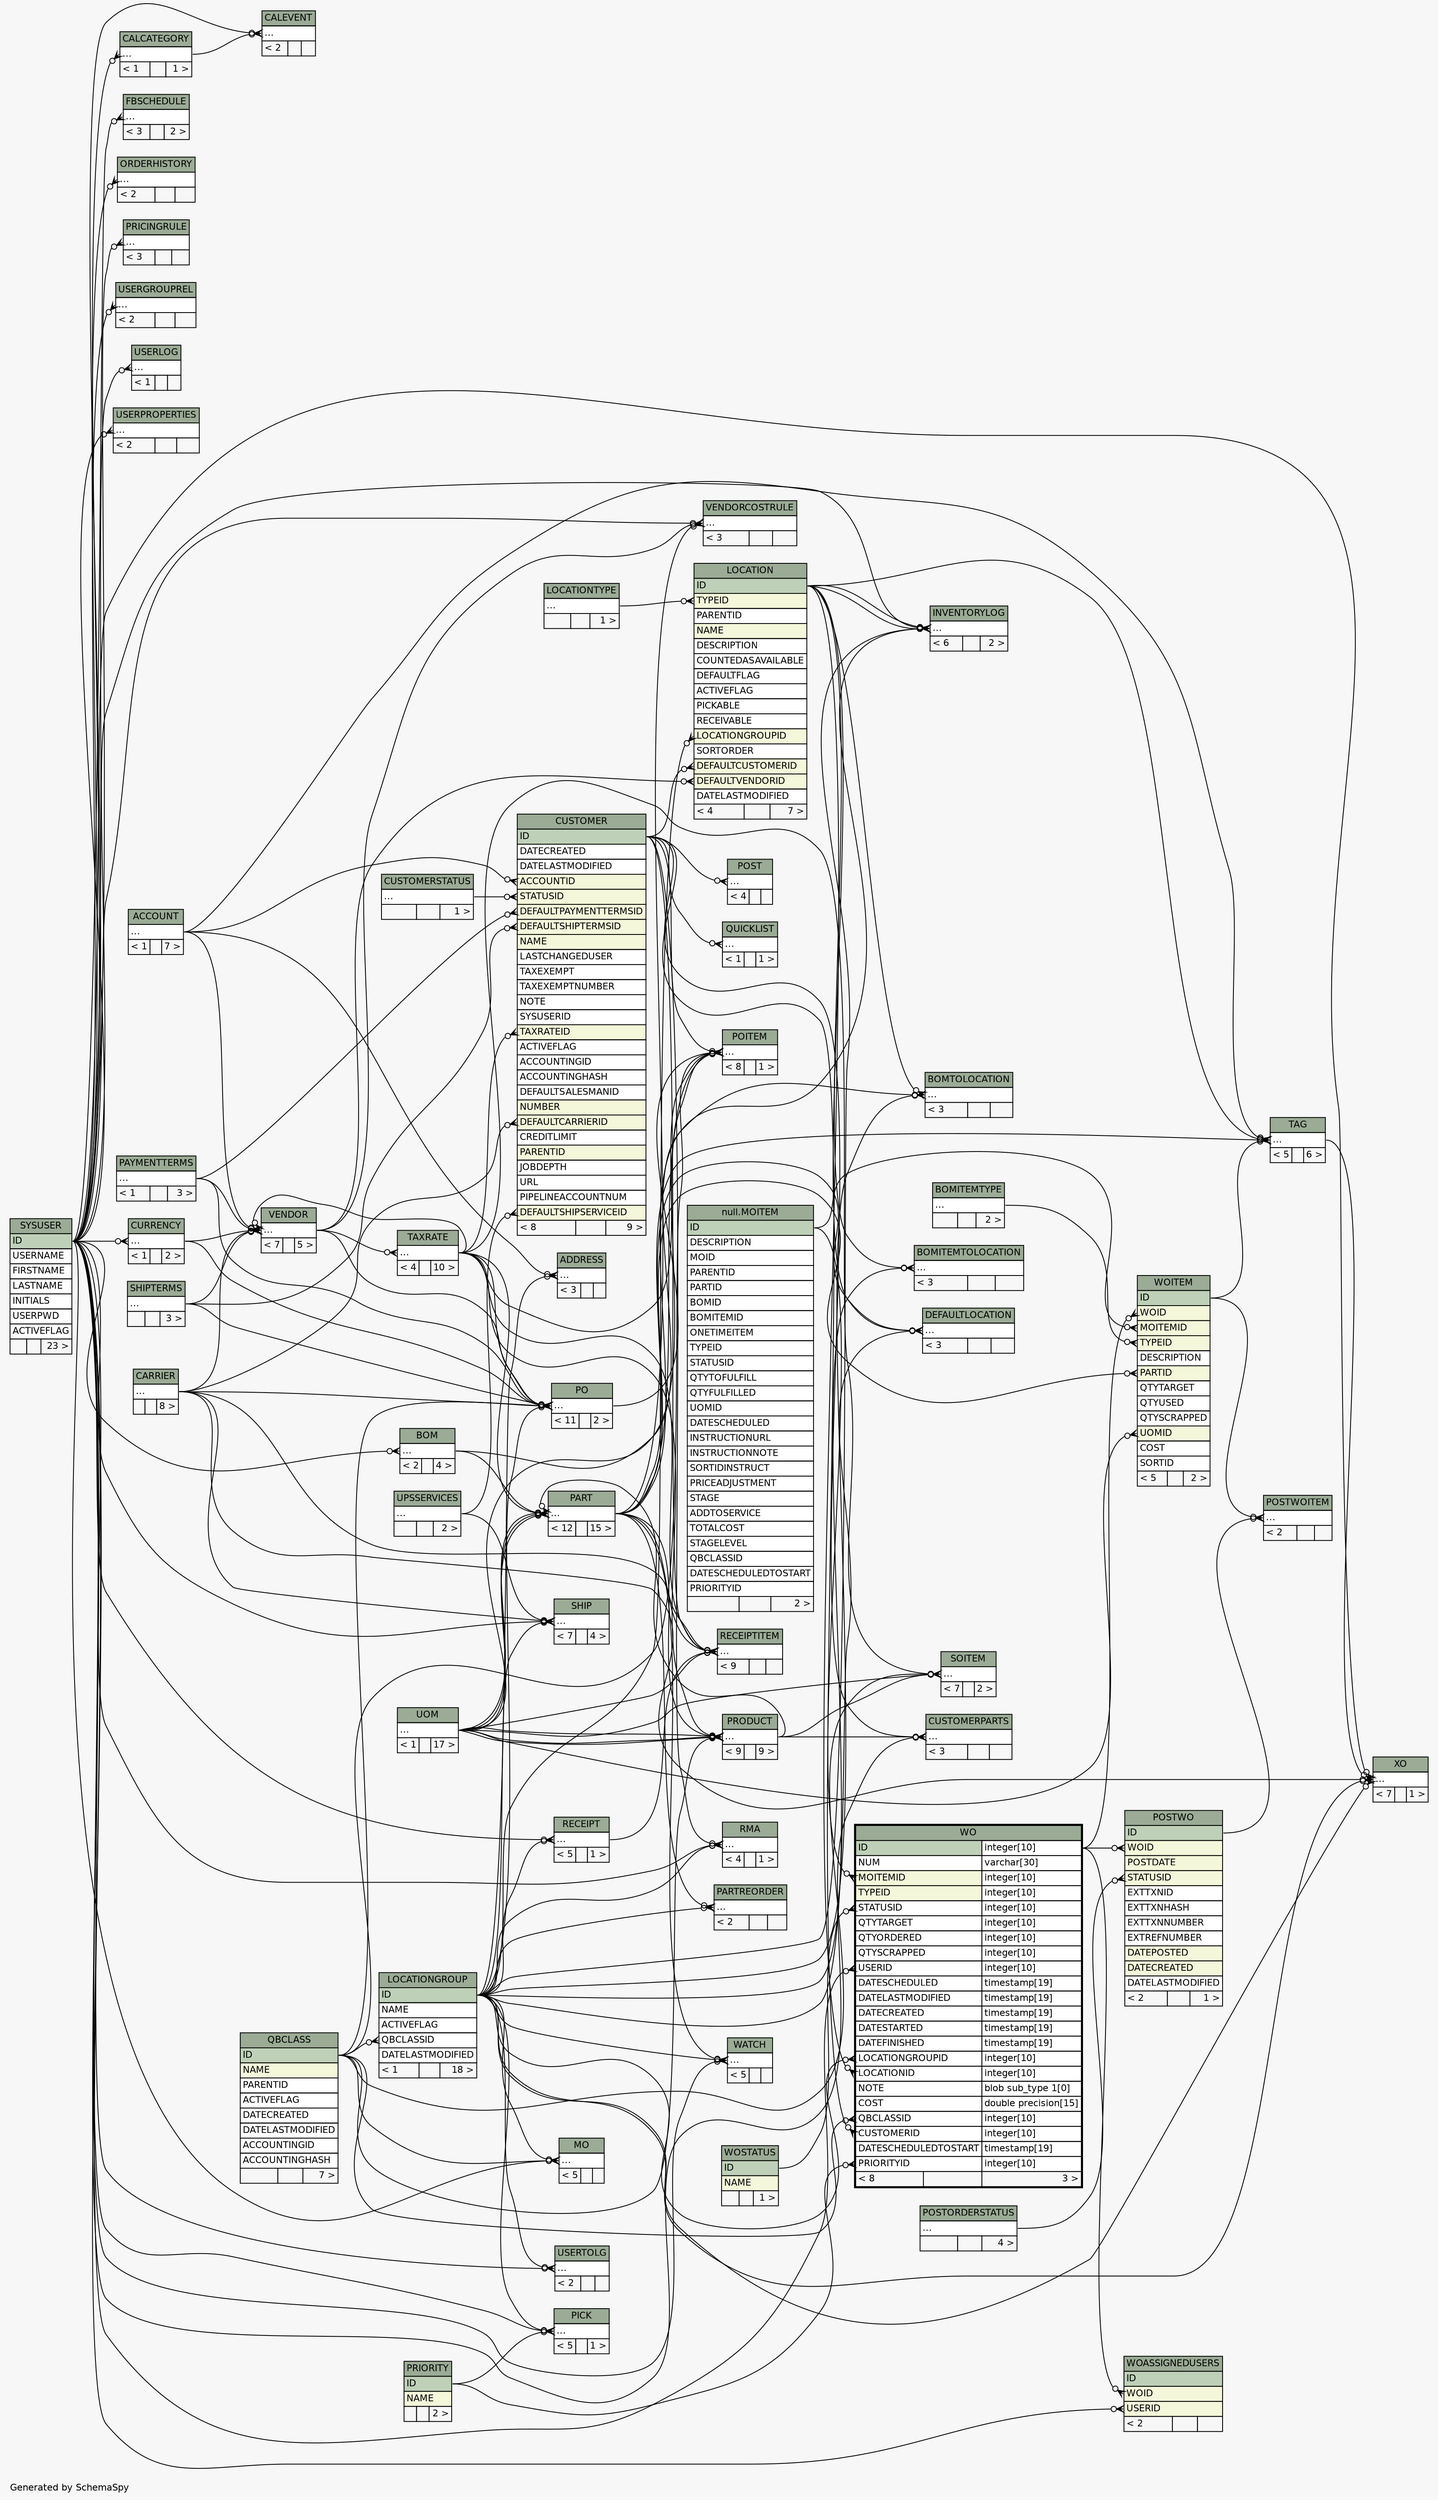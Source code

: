 // dot 2.26.3 on Linux 3.5.0-34-generic
// SchemaSpy rev 590
digraph "twoDegreesRelationshipsDiagram" {
  graph [
    rankdir="RL"
    bgcolor="#f7f7f7"
    label="\nGenerated by SchemaSpy"
    labeljust="l"
    nodesep="0.18"
    ranksep="0.46"
    fontname="Helvetica"
    fontsize="11"
  ];
  node [
    fontname="Helvetica"
    fontsize="11"
    shape="plaintext"
  ];
  edge [
    arrowsize="0.8"
  ];
  "ADDRESS":"elipses":w -> "ACCOUNT":"elipses":e [arrowhead=none dir=back arrowtail=crowodot];
  "ADDRESS":"elipses":w -> "LOCATIONGROUP":"ID":e [arrowhead=none dir=back arrowtail=crowodot];
  "BOM":"elipses":w -> "SYSUSER":"ID":e [arrowhead=none dir=back arrowtail=crowodot];
  "BOMITEMTOLOCATION":"elipses":w -> "LOCATIONGROUP":"ID":e [arrowhead=none dir=back arrowtail=crowodot];
  "BOMITEMTOLOCATION":"elipses":w -> "LOCATION":"ID":e [arrowhead=none dir=back arrowtail=crowodot];
  "BOMTOLOCATION":"elipses":w -> "BOM":"elipses":e [arrowhead=none dir=back arrowtail=crowodot];
  "BOMTOLOCATION":"elipses":w -> "LOCATIONGROUP":"ID":e [arrowhead=none dir=back arrowtail=crowodot];
  "BOMTOLOCATION":"elipses":w -> "LOCATION":"ID":e [arrowhead=none dir=back arrowtail=crowodot];
  "CALCATEGORY":"elipses":w -> "SYSUSER":"ID":e [arrowhead=none dir=back arrowtail=crowodot];
  "CALEVENT":"elipses":w -> "CALCATEGORY":"elipses":e [arrowhead=none dir=back arrowtail=crowodot];
  "CALEVENT":"elipses":w -> "SYSUSER":"ID":e [arrowhead=none dir=back arrowtail=crowodot];
  "CURRENCY":"elipses":w -> "SYSUSER":"ID":e [arrowhead=none dir=back arrowtail=crowodot];
  "CUSTOMER":"ACCOUNTID":w -> "ACCOUNT":"elipses":e [arrowhead=none dir=back arrowtail=crowodot];
  "CUSTOMER":"DEFAULTCARRIERID":w -> "CARRIER":"elipses":e [arrowhead=none dir=back arrowtail=crowodot];
  "CUSTOMER":"DEFAULTPAYMENTTERMSID":w -> "PAYMENTTERMS":"elipses":e [arrowhead=none dir=back arrowtail=crowodot];
  "CUSTOMER":"DEFAULTSHIPSERVICEID":w -> "UPSSERVICES":"elipses":e [arrowhead=none dir=back arrowtail=crowodot];
  "CUSTOMER":"DEFAULTSHIPTERMSID":w -> "SHIPTERMS":"elipses":e [arrowhead=none dir=back arrowtail=crowodot];
  "CUSTOMER":"STATUSID":w -> "CUSTOMERSTATUS":"elipses":e [arrowhead=none dir=back arrowtail=crowodot];
  "CUSTOMER":"TAXRATEID":w -> "TAXRATE":"elipses":e [arrowhead=none dir=back arrowtail=crowodot];
  "CUSTOMERPARTS":"elipses":w -> "CUSTOMER":"ID":e [arrowhead=none dir=back arrowtail=crowodot];
  "CUSTOMERPARTS":"elipses":w -> "SYSUSER":"ID":e [arrowhead=none dir=back arrowtail=crowodot];
  "CUSTOMERPARTS":"elipses":w -> "PRODUCT":"elipses":e [arrowhead=none dir=back arrowtail=crowodot];
  "DEFAULTLOCATION":"elipses":w -> "LOCATIONGROUP":"ID":e [arrowhead=none dir=back arrowtail=crowodot];
  "DEFAULTLOCATION":"elipses":w -> "LOCATION":"ID":e [arrowhead=none dir=back arrowtail=crowodot];
  "DEFAULTLOCATION":"elipses":w -> "PART":"elipses":e [arrowhead=none dir=back arrowtail=crowodot];
  "FBSCHEDULE":"elipses":w -> "SYSUSER":"ID":e [arrowhead=none dir=back arrowtail=crowodot];
  "INVENTORYLOG":"elipses":w -> "LOCATION":"ID":e [arrowhead=none dir=back arrowtail=crowodot];
  "INVENTORYLOG":"elipses":w -> "LOCATION":"ID":e [arrowhead=none dir=back arrowtail=crowodot];
  "INVENTORYLOG":"elipses":w -> "LOCATIONGROUP":"ID":e [arrowhead=none dir=back arrowtail=crowodot];
  "INVENTORYLOG":"elipses":w -> "PART":"elipses":e [arrowhead=none dir=back arrowtail=crowodot];
  "INVENTORYLOG":"elipses":w -> "SYSUSER":"ID":e [arrowhead=none dir=back arrowtail=crowodot];
  "LOCATION":"DEFAULTCUSTOMERID":w -> "CUSTOMER":"ID":e [arrowhead=none dir=back arrowtail=crowodot];
  "LOCATION":"DEFAULTVENDORID":w -> "VENDOR":"elipses":e [arrowhead=none dir=back arrowtail=crowodot];
  "LOCATION":"LOCATIONGROUPID":w -> "LOCATIONGROUP":"ID":e [arrowhead=none dir=back arrowtail=crowodot];
  "LOCATION":"TYPEID":w -> "LOCATIONTYPE":"elipses":e [arrowhead=none dir=back arrowtail=crowodot];
  "LOCATIONGROUP":"QBCLASSID":w -> "QBCLASS":"ID":e [arrowhead=none dir=back arrowtail=crowodot];
  "MO":"elipses":w -> "LOCATIONGROUP":"ID":e [arrowhead=none dir=back arrowtail=crowodot];
  "MO":"elipses":w -> "QBCLASS":"ID":e [arrowhead=none dir=back arrowtail=crowodot];
  "MO":"elipses":w -> "SYSUSER":"ID":e [arrowhead=none dir=back arrowtail=crowodot];
  "ORDERHISTORY":"elipses":w -> "SYSUSER":"ID":e [arrowhead=none dir=back arrowtail=crowodot];
  "PART":"elipses":w -> "BOM":"elipses":e [arrowhead=none dir=back arrowtail=crowodot];
  "PART":"elipses":w -> "PRODUCT":"elipses":e [arrowhead=none dir=back arrowtail=crowodot];
  "PART":"elipses":w -> "UOM":"elipses":e [arrowhead=none dir=back arrowtail=crowodot];
  "PART":"elipses":w -> "TAXRATE":"elipses":e [arrowhead=none dir=back arrowtail=crowodot];
  "PART":"elipses":w -> "UOM":"elipses":e [arrowhead=none dir=back arrowtail=crowodot];
  "PART":"elipses":w -> "UOM":"elipses":e [arrowhead=none dir=back arrowtail=crowodot];
  "PARTREORDER":"elipses":w -> "LOCATIONGROUP":"ID":e [arrowhead=none dir=back arrowtail=crowodot];
  "PARTREORDER":"elipses":w -> "PART":"elipses":e [arrowhead=none dir=back arrowtail=crowodot];
  "PICK":"elipses":w -> "LOCATIONGROUP":"ID":e [arrowhead=none dir=back arrowtail=crowodot];
  "PICK":"elipses":w -> "PRIORITY":"ID":e [arrowhead=none dir=back arrowtail=crowodot];
  "PICK":"elipses":w -> "SYSUSER":"ID":e [arrowhead=none dir=back arrowtail=crowodot];
  "PO":"elipses":w -> "CARRIER":"elipses":e [arrowhead=none dir=back arrowtail=crowodot];
  "PO":"elipses":w -> "CURRENCY":"elipses":e [arrowhead=none dir=back arrowtail=crowodot];
  "PO":"elipses":w -> "LOCATIONGROUP":"ID":e [arrowhead=none dir=back arrowtail=crowodot];
  "PO":"elipses":w -> "PAYMENTTERMS":"elipses":e [arrowhead=none dir=back arrowtail=crowodot];
  "PO":"elipses":w -> "QBCLASS":"ID":e [arrowhead=none dir=back arrowtail=crowodot];
  "PO":"elipses":w -> "SHIPTERMS":"elipses":e [arrowhead=none dir=back arrowtail=crowodot];
  "PO":"elipses":w -> "TAXRATE":"elipses":e [arrowhead=none dir=back arrowtail=crowodot];
  "PO":"elipses":w -> "VENDOR":"elipses":e [arrowhead=none dir=back arrowtail=crowodot];
  "POITEM":"elipses":w -> "CUSTOMER":"ID":e [arrowhead=none dir=back arrowtail=crowodot];
  "POITEM":"elipses":w -> "PART":"elipses":e [arrowhead=none dir=back arrowtail=crowodot];
  "POITEM":"elipses":w -> "PO":"elipses":e [arrowhead=none dir=back arrowtail=crowodot];
  "POITEM":"elipses":w -> "QBCLASS":"ID":e [arrowhead=none dir=back arrowtail=crowodot];
  "POITEM":"elipses":w -> "TAXRATE":"elipses":e [arrowhead=none dir=back arrowtail=crowodot];
  "POITEM":"elipses":w -> "UOM":"elipses":e [arrowhead=none dir=back arrowtail=crowodot];
  "POST":"elipses":w -> "CUSTOMER":"ID":e [arrowhead=none dir=back arrowtail=crowodot];
  "POSTWO":"STATUSID":w -> "POSTORDERSTATUS":"elipses":e [arrowhead=none dir=back arrowtail=crowodot];
  "POSTWO":"WOID":w -> "WO":"ID.type":e [arrowhead=none dir=back arrowtail=crowodot];
  "POSTWOITEM":"elipses":w -> "POSTWO":"ID":e [arrowhead=none dir=back arrowtail=crowodot];
  "POSTWOITEM":"elipses":w -> "WOITEM":"ID":e [arrowhead=none dir=back arrowtail=crowodot];
  "PRICINGRULE":"elipses":w -> "SYSUSER":"ID":e [arrowhead=none dir=back arrowtail=crowodot];
  "PRODUCT":"elipses":w -> "PART":"elipses":e [arrowhead=none dir=back arrowtail=crowodot];
  "PRODUCT":"elipses":w -> "QBCLASS":"ID":e [arrowhead=none dir=back arrowtail=crowodot];
  "PRODUCT":"elipses":w -> "UOM":"elipses":e [arrowhead=none dir=back arrowtail=crowodot];
  "PRODUCT":"elipses":w -> "TAXRATE":"elipses":e [arrowhead=none dir=back arrowtail=crowodot];
  "PRODUCT":"elipses":w -> "UOM":"elipses":e [arrowhead=none dir=back arrowtail=crowodot];
  "PRODUCT":"elipses":w -> "UOM":"elipses":e [arrowhead=none dir=back arrowtail=crowodot];
  "QUICKLIST":"elipses":w -> "CUSTOMER":"ID":e [arrowhead=none dir=back arrowtail=crowodot];
  "RECEIPT":"elipses":w -> "LOCATIONGROUP":"ID":e [arrowhead=none dir=back arrowtail=crowodot];
  "RECEIPT":"elipses":w -> "SYSUSER":"ID":e [arrowhead=none dir=back arrowtail=crowodot];
  "RECEIPTITEM":"elipses":w -> "CARRIER":"elipses":e [arrowhead=none dir=back arrowtail=crowodot];
  "RECEIPTITEM":"elipses":w -> "CUSTOMER":"ID":e [arrowhead=none dir=back arrowtail=crowodot];
  "RECEIPTITEM":"elipses":w -> "PART":"elipses":e [arrowhead=none dir=back arrowtail=crowodot];
  "RECEIPTITEM":"elipses":w -> "RECEIPT":"elipses":e [arrowhead=none dir=back arrowtail=crowodot];
  "RECEIPTITEM":"elipses":w -> "TAXRATE":"elipses":e [arrowhead=none dir=back arrowtail=crowodot];
  "RECEIPTITEM":"elipses":w -> "UOM":"elipses":e [arrowhead=none dir=back arrowtail=crowodot];
  "RMA":"elipses":w -> "CUSTOMER":"ID":e [arrowhead=none dir=back arrowtail=crowodot];
  "RMA":"elipses":w -> "LOCATIONGROUP":"ID":e [arrowhead=none dir=back arrowtail=crowodot];
  "RMA":"elipses":w -> "SYSUSER":"ID":e [arrowhead=none dir=back arrowtail=crowodot];
  "SHIP":"elipses":w -> "CARRIER":"elipses":e [arrowhead=none dir=back arrowtail=crowodot];
  "SHIP":"elipses":w -> "LOCATIONGROUP":"ID":e [arrowhead=none dir=back arrowtail=crowodot];
  "SHIP":"elipses":w -> "SYSUSER":"ID":e [arrowhead=none dir=back arrowtail=crowodot];
  "SHIP":"elipses":w -> "UPSSERVICES":"elipses":e [arrowhead=none dir=back arrowtail=crowodot];
  "SOITEM":"elipses":w -> "PRODUCT":"elipses":e [arrowhead=none dir=back arrowtail=crowodot];
  "SOITEM":"elipses":w -> "QBCLASS":"ID":e [arrowhead=none dir=back arrowtail=crowodot];
  "SOITEM":"elipses":w -> "TAXRATE":"elipses":e [arrowhead=none dir=back arrowtail=crowodot];
  "SOITEM":"elipses":w -> "UOM":"elipses":e [arrowhead=none dir=back arrowtail=crowodot];
  "TAG":"elipses":w -> "ACCOUNT":"elipses":e [arrowhead=none dir=back arrowtail=crowodot];
  "TAG":"elipses":w -> "LOCATION":"ID":e [arrowhead=none dir=back arrowtail=crowodot];
  "TAG":"elipses":w -> "PART":"elipses":e [arrowhead=none dir=back arrowtail=crowodot];
  "TAG":"elipses":w -> "WOITEM":"ID":e [arrowhead=none dir=back arrowtail=crowodot];
  "TAXRATE":"elipses":w -> "VENDOR":"elipses":e [arrowhead=none dir=back arrowtail=crowodot];
  "USERGROUPREL":"elipses":w -> "SYSUSER":"ID":e [arrowhead=none dir=back arrowtail=crowodot];
  "USERLOG":"elipses":w -> "SYSUSER":"ID":e [arrowhead=none dir=back arrowtail=crowodot];
  "USERPROPERTIES":"elipses":w -> "SYSUSER":"ID":e [arrowhead=none dir=back arrowtail=crowodot];
  "USERTOLG":"elipses":w -> "LOCATIONGROUP":"ID":e [arrowhead=none dir=back arrowtail=crowodot];
  "USERTOLG":"elipses":w -> "SYSUSER":"ID":e [arrowhead=none dir=back arrowtail=crowodot];
  "VENDOR":"elipses":w -> "ACCOUNT":"elipses":e [arrowhead=none dir=back arrowtail=crowodot];
  "VENDOR":"elipses":w -> "CURRENCY":"elipses":e [arrowhead=none dir=back arrowtail=crowodot];
  "VENDOR":"elipses":w -> "CARRIER":"elipses":e [arrowhead=none dir=back arrowtail=crowodot];
  "VENDOR":"elipses":w -> "PAYMENTTERMS":"elipses":e [arrowhead=none dir=back arrowtail=crowodot];
  "VENDOR":"elipses":w -> "SHIPTERMS":"elipses":e [arrowhead=none dir=back arrowtail=crowodot];
  "VENDOR":"elipses":w -> "TAXRATE":"elipses":e [arrowhead=none dir=back arrowtail=crowodot];
  "VENDORCOSTRULE":"elipses":w -> "PART":"elipses":e [arrowhead=none dir=back arrowtail=crowodot];
  "VENDORCOSTRULE":"elipses":w -> "SYSUSER":"ID":e [arrowhead=none dir=back arrowtail=crowodot];
  "VENDORCOSTRULE":"elipses":w -> "VENDOR":"elipses":e [arrowhead=none dir=back arrowtail=crowodot];
  "WATCH":"elipses":w -> "PART":"elipses":e [arrowhead=none dir=back arrowtail=crowodot];
  "WATCH":"elipses":w -> "LOCATIONGROUP":"ID":e [arrowhead=none dir=back arrowtail=crowodot];
  "WATCH":"elipses":w -> "SYSUSER":"ID":e [arrowhead=none dir=back arrowtail=crowodot];
  "WO":"CUSTOMERID":w -> "CUSTOMER":"ID":e [arrowhead=none dir=back arrowtail=crowodot];
  "WO":"LOCATIONGROUPID":w -> "LOCATIONGROUP":"ID":e [arrowhead=none dir=back arrowtail=crowodot];
  "WO":"LOCATIONID":w -> "LOCATION":"ID":e [arrowhead=none dir=back arrowtail=crowodot];
  "WO":"MOITEMID":w -> "null.MOITEM":"ID":e [arrowhead=none dir=back arrowtail=crowodot];
  "WO":"PRIORITYID":w -> "PRIORITY":"ID":e [arrowhead=none dir=back arrowtail=crowodot];
  "WO":"QBCLASSID":w -> "QBCLASS":"ID":e [arrowhead=none dir=back arrowtail=crowodot];
  "WO":"STATUSID":w -> "WOSTATUS":"ID":e [arrowhead=none dir=back arrowtail=crowodot];
  "WO":"USERID":w -> "SYSUSER":"ID":e [arrowhead=none dir=back arrowtail=crowodot];
  "WOASSIGNEDUSERS":"USERID":w -> "SYSUSER":"ID":e [arrowhead=none dir=back arrowtail=crowodot];
  "WOASSIGNEDUSERS":"WOID":w -> "WO":"ID.type":e [arrowhead=none dir=back arrowtail=crowodot];
  "WOITEM":"MOITEMID":w -> "null.MOITEM":"ID":e [arrowhead=none dir=back arrowtail=crowodot];
  "WOITEM":"PARTID":w -> "PART":"elipses":e [arrowhead=none dir=back arrowtail=crowodot];
  "WOITEM":"TYPEID":w -> "BOMITEMTYPE":"elipses":e [arrowhead=none dir=back arrowtail=crowodot];
  "WOITEM":"UOMID":w -> "UOM":"elipses":e [arrowhead=none dir=back arrowtail=crowodot];
  "WOITEM":"WOID":w -> "WO":"ID.type":e [arrowhead=none dir=back arrowtail=crowodot];
  "XO":"elipses":w -> "CARRIER":"elipses":e [arrowhead=none dir=back arrowtail=crowodot];
  "XO":"elipses":w -> "LOCATIONGROUP":"ID":e [arrowhead=none dir=back arrowtail=crowodot];
  "XO":"elipses":w -> "TAG":"elipses":e [arrowhead=none dir=back arrowtail=crowodot];
  "XO":"elipses":w -> "LOCATIONGROUP":"ID":e [arrowhead=none dir=back arrowtail=crowodot];
  "XO":"elipses":w -> "SYSUSER":"ID":e [arrowhead=none dir=back arrowtail=crowodot];
  "ACCOUNT" [
    label=<
    <TABLE BORDER="0" CELLBORDER="1" CELLSPACING="0" BGCOLOR="#ffffff">
      <TR><TD COLSPAN="3" BGCOLOR="#9bab96" ALIGN="CENTER">ACCOUNT</TD></TR>
      <TR><TD PORT="elipses" COLSPAN="3" ALIGN="LEFT">...</TD></TR>
      <TR><TD ALIGN="LEFT" BGCOLOR="#f7f7f7">&lt; 1</TD><TD ALIGN="RIGHT" BGCOLOR="#f7f7f7">  </TD><TD ALIGN="RIGHT" BGCOLOR="#f7f7f7">7 &gt;</TD></TR>
    </TABLE>>
    URL="ACCOUNT.html"
    tooltip="ACCOUNT"
  ];
  "ADDRESS" [
    label=<
    <TABLE BORDER="0" CELLBORDER="1" CELLSPACING="0" BGCOLOR="#ffffff">
      <TR><TD COLSPAN="3" BGCOLOR="#9bab96" ALIGN="CENTER">ADDRESS</TD></TR>
      <TR><TD PORT="elipses" COLSPAN="3" ALIGN="LEFT">...</TD></TR>
      <TR><TD ALIGN="LEFT" BGCOLOR="#f7f7f7">&lt; 3</TD><TD ALIGN="RIGHT" BGCOLOR="#f7f7f7">  </TD><TD ALIGN="RIGHT" BGCOLOR="#f7f7f7">  </TD></TR>
    </TABLE>>
    URL="ADDRESS.html"
    tooltip="ADDRESS"
  ];
  "BOM" [
    label=<
    <TABLE BORDER="0" CELLBORDER="1" CELLSPACING="0" BGCOLOR="#ffffff">
      <TR><TD COLSPAN="3" BGCOLOR="#9bab96" ALIGN="CENTER">BOM</TD></TR>
      <TR><TD PORT="elipses" COLSPAN="3" ALIGN="LEFT">...</TD></TR>
      <TR><TD ALIGN="LEFT" BGCOLOR="#f7f7f7">&lt; 2</TD><TD ALIGN="RIGHT" BGCOLOR="#f7f7f7">  </TD><TD ALIGN="RIGHT" BGCOLOR="#f7f7f7">4 &gt;</TD></TR>
    </TABLE>>
    URL="BOM.html"
    tooltip="BOM"
  ];
  "BOMITEMTOLOCATION" [
    label=<
    <TABLE BORDER="0" CELLBORDER="1" CELLSPACING="0" BGCOLOR="#ffffff">
      <TR><TD COLSPAN="3" BGCOLOR="#9bab96" ALIGN="CENTER">BOMITEMTOLOCATION</TD></TR>
      <TR><TD PORT="elipses" COLSPAN="3" ALIGN="LEFT">...</TD></TR>
      <TR><TD ALIGN="LEFT" BGCOLOR="#f7f7f7">&lt; 3</TD><TD ALIGN="RIGHT" BGCOLOR="#f7f7f7">  </TD><TD ALIGN="RIGHT" BGCOLOR="#f7f7f7">  </TD></TR>
    </TABLE>>
    URL="BOMITEMTOLOCATION.html"
    tooltip="BOMITEMTOLOCATION"
  ];
  "BOMITEMTYPE" [
    label=<
    <TABLE BORDER="0" CELLBORDER="1" CELLSPACING="0" BGCOLOR="#ffffff">
      <TR><TD COLSPAN="3" BGCOLOR="#9bab96" ALIGN="CENTER">BOMITEMTYPE</TD></TR>
      <TR><TD PORT="elipses" COLSPAN="3" ALIGN="LEFT">...</TD></TR>
      <TR><TD ALIGN="LEFT" BGCOLOR="#f7f7f7">  </TD><TD ALIGN="RIGHT" BGCOLOR="#f7f7f7">  </TD><TD ALIGN="RIGHT" BGCOLOR="#f7f7f7">2 &gt;</TD></TR>
    </TABLE>>
    URL="BOMITEMTYPE.html"
    tooltip="BOMITEMTYPE"
  ];
  "BOMTOLOCATION" [
    label=<
    <TABLE BORDER="0" CELLBORDER="1" CELLSPACING="0" BGCOLOR="#ffffff">
      <TR><TD COLSPAN="3" BGCOLOR="#9bab96" ALIGN="CENTER">BOMTOLOCATION</TD></TR>
      <TR><TD PORT="elipses" COLSPAN="3" ALIGN="LEFT">...</TD></TR>
      <TR><TD ALIGN="LEFT" BGCOLOR="#f7f7f7">&lt; 3</TD><TD ALIGN="RIGHT" BGCOLOR="#f7f7f7">  </TD><TD ALIGN="RIGHT" BGCOLOR="#f7f7f7">  </TD></TR>
    </TABLE>>
    URL="BOMTOLOCATION.html"
    tooltip="BOMTOLOCATION"
  ];
  "CALCATEGORY" [
    label=<
    <TABLE BORDER="0" CELLBORDER="1" CELLSPACING="0" BGCOLOR="#ffffff">
      <TR><TD COLSPAN="3" BGCOLOR="#9bab96" ALIGN="CENTER">CALCATEGORY</TD></TR>
      <TR><TD PORT="elipses" COLSPAN="3" ALIGN="LEFT">...</TD></TR>
      <TR><TD ALIGN="LEFT" BGCOLOR="#f7f7f7">&lt; 1</TD><TD ALIGN="RIGHT" BGCOLOR="#f7f7f7">  </TD><TD ALIGN="RIGHT" BGCOLOR="#f7f7f7">1 &gt;</TD></TR>
    </TABLE>>
    URL="CALCATEGORY.html"
    tooltip="CALCATEGORY"
  ];
  "CALEVENT" [
    label=<
    <TABLE BORDER="0" CELLBORDER="1" CELLSPACING="0" BGCOLOR="#ffffff">
      <TR><TD COLSPAN="3" BGCOLOR="#9bab96" ALIGN="CENTER">CALEVENT</TD></TR>
      <TR><TD PORT="elipses" COLSPAN="3" ALIGN="LEFT">...</TD></TR>
      <TR><TD ALIGN="LEFT" BGCOLOR="#f7f7f7">&lt; 2</TD><TD ALIGN="RIGHT" BGCOLOR="#f7f7f7">  </TD><TD ALIGN="RIGHT" BGCOLOR="#f7f7f7">  </TD></TR>
    </TABLE>>
    URL="CALEVENT.html"
    tooltip="CALEVENT"
  ];
  "CARRIER" [
    label=<
    <TABLE BORDER="0" CELLBORDER="1" CELLSPACING="0" BGCOLOR="#ffffff">
      <TR><TD COLSPAN="3" BGCOLOR="#9bab96" ALIGN="CENTER">CARRIER</TD></TR>
      <TR><TD PORT="elipses" COLSPAN="3" ALIGN="LEFT">...</TD></TR>
      <TR><TD ALIGN="LEFT" BGCOLOR="#f7f7f7">  </TD><TD ALIGN="RIGHT" BGCOLOR="#f7f7f7">  </TD><TD ALIGN="RIGHT" BGCOLOR="#f7f7f7">8 &gt;</TD></TR>
    </TABLE>>
    URL="CARRIER.html"
    tooltip="CARRIER"
  ];
  "CURRENCY" [
    label=<
    <TABLE BORDER="0" CELLBORDER="1" CELLSPACING="0" BGCOLOR="#ffffff">
      <TR><TD COLSPAN="3" BGCOLOR="#9bab96" ALIGN="CENTER">CURRENCY</TD></TR>
      <TR><TD PORT="elipses" COLSPAN="3" ALIGN="LEFT">...</TD></TR>
      <TR><TD ALIGN="LEFT" BGCOLOR="#f7f7f7">&lt; 1</TD><TD ALIGN="RIGHT" BGCOLOR="#f7f7f7">  </TD><TD ALIGN="RIGHT" BGCOLOR="#f7f7f7">2 &gt;</TD></TR>
    </TABLE>>
    URL="CURRENCY.html"
    tooltip="CURRENCY"
  ];
  "CUSTOMER" [
    label=<
    <TABLE BORDER="0" CELLBORDER="1" CELLSPACING="0" BGCOLOR="#ffffff">
      <TR><TD COLSPAN="3" BGCOLOR="#9bab96" ALIGN="CENTER">CUSTOMER</TD></TR>
      <TR><TD PORT="ID" COLSPAN="3" BGCOLOR="#bed1b8" ALIGN="LEFT">ID</TD></TR>
      <TR><TD PORT="DATECREATED" COLSPAN="3" ALIGN="LEFT">DATECREATED</TD></TR>
      <TR><TD PORT="DATELASTMODIFIED" COLSPAN="3" ALIGN="LEFT">DATELASTMODIFIED</TD></TR>
      <TR><TD PORT="ACCOUNTID" COLSPAN="3" BGCOLOR="#f4f7da" ALIGN="LEFT">ACCOUNTID</TD></TR>
      <TR><TD PORT="STATUSID" COLSPAN="3" BGCOLOR="#f4f7da" ALIGN="LEFT">STATUSID</TD></TR>
      <TR><TD PORT="DEFAULTPAYMENTTERMSID" COLSPAN="3" BGCOLOR="#f4f7da" ALIGN="LEFT">DEFAULTPAYMENTTERMSID</TD></TR>
      <TR><TD PORT="DEFAULTSHIPTERMSID" COLSPAN="3" BGCOLOR="#f4f7da" ALIGN="LEFT">DEFAULTSHIPTERMSID</TD></TR>
      <TR><TD PORT="NAME" COLSPAN="3" BGCOLOR="#f4f7da" ALIGN="LEFT">NAME</TD></TR>
      <TR><TD PORT="LASTCHANGEDUSER" COLSPAN="3" ALIGN="LEFT">LASTCHANGEDUSER</TD></TR>
      <TR><TD PORT="TAXEXEMPT" COLSPAN="3" ALIGN="LEFT">TAXEXEMPT</TD></TR>
      <TR><TD PORT="TAXEXEMPTNUMBER" COLSPAN="3" ALIGN="LEFT">TAXEXEMPTNUMBER</TD></TR>
      <TR><TD PORT="NOTE" COLSPAN="3" ALIGN="LEFT">NOTE</TD></TR>
      <TR><TD PORT="SYSUSERID" COLSPAN="3" ALIGN="LEFT">SYSUSERID</TD></TR>
      <TR><TD PORT="TAXRATEID" COLSPAN="3" BGCOLOR="#f4f7da" ALIGN="LEFT">TAXRATEID</TD></TR>
      <TR><TD PORT="ACTIVEFLAG" COLSPAN="3" ALIGN="LEFT">ACTIVEFLAG</TD></TR>
      <TR><TD PORT="ACCOUNTINGID" COLSPAN="3" ALIGN="LEFT">ACCOUNTINGID</TD></TR>
      <TR><TD PORT="ACCOUNTINGHASH" COLSPAN="3" ALIGN="LEFT">ACCOUNTINGHASH</TD></TR>
      <TR><TD PORT="DEFAULTSALESMANID" COLSPAN="3" ALIGN="LEFT">DEFAULTSALESMANID</TD></TR>
      <TR><TD PORT="NUMBER" COLSPAN="3" BGCOLOR="#f4f7da" ALIGN="LEFT">NUMBER</TD></TR>
      <TR><TD PORT="DEFAULTCARRIERID" COLSPAN="3" BGCOLOR="#f4f7da" ALIGN="LEFT">DEFAULTCARRIERID</TD></TR>
      <TR><TD PORT="CREDITLIMIT" COLSPAN="3" ALIGN="LEFT">CREDITLIMIT</TD></TR>
      <TR><TD PORT="PARENTID" COLSPAN="3" BGCOLOR="#f4f7da" ALIGN="LEFT">PARENTID</TD></TR>
      <TR><TD PORT="JOBDEPTH" COLSPAN="3" ALIGN="LEFT">JOBDEPTH</TD></TR>
      <TR><TD PORT="URL" COLSPAN="3" ALIGN="LEFT">URL</TD></TR>
      <TR><TD PORT="PIPELINEACCOUNTNUM" COLSPAN="3" ALIGN="LEFT">PIPELINEACCOUNTNUM</TD></TR>
      <TR><TD PORT="DEFAULTSHIPSERVICEID" COLSPAN="3" BGCOLOR="#f4f7da" ALIGN="LEFT">DEFAULTSHIPSERVICEID</TD></TR>
      <TR><TD ALIGN="LEFT" BGCOLOR="#f7f7f7">&lt; 8</TD><TD ALIGN="RIGHT" BGCOLOR="#f7f7f7">  </TD><TD ALIGN="RIGHT" BGCOLOR="#f7f7f7">9 &gt;</TD></TR>
    </TABLE>>
    URL="CUSTOMER.html"
    tooltip="CUSTOMER"
  ];
  "CUSTOMERPARTS" [
    label=<
    <TABLE BORDER="0" CELLBORDER="1" CELLSPACING="0" BGCOLOR="#ffffff">
      <TR><TD COLSPAN="3" BGCOLOR="#9bab96" ALIGN="CENTER">CUSTOMERPARTS</TD></TR>
      <TR><TD PORT="elipses" COLSPAN="3" ALIGN="LEFT">...</TD></TR>
      <TR><TD ALIGN="LEFT" BGCOLOR="#f7f7f7">&lt; 3</TD><TD ALIGN="RIGHT" BGCOLOR="#f7f7f7">  </TD><TD ALIGN="RIGHT" BGCOLOR="#f7f7f7">  </TD></TR>
    </TABLE>>
    URL="CUSTOMERPARTS.html"
    tooltip="CUSTOMERPARTS"
  ];
  "CUSTOMERSTATUS" [
    label=<
    <TABLE BORDER="0" CELLBORDER="1" CELLSPACING="0" BGCOLOR="#ffffff">
      <TR><TD COLSPAN="3" BGCOLOR="#9bab96" ALIGN="CENTER">CUSTOMERSTATUS</TD></TR>
      <TR><TD PORT="elipses" COLSPAN="3" ALIGN="LEFT">...</TD></TR>
      <TR><TD ALIGN="LEFT" BGCOLOR="#f7f7f7">  </TD><TD ALIGN="RIGHT" BGCOLOR="#f7f7f7">  </TD><TD ALIGN="RIGHT" BGCOLOR="#f7f7f7">1 &gt;</TD></TR>
    </TABLE>>
    URL="CUSTOMERSTATUS.html"
    tooltip="CUSTOMERSTATUS"
  ];
  "DEFAULTLOCATION" [
    label=<
    <TABLE BORDER="0" CELLBORDER="1" CELLSPACING="0" BGCOLOR="#ffffff">
      <TR><TD COLSPAN="3" BGCOLOR="#9bab96" ALIGN="CENTER">DEFAULTLOCATION</TD></TR>
      <TR><TD PORT="elipses" COLSPAN="3" ALIGN="LEFT">...</TD></TR>
      <TR><TD ALIGN="LEFT" BGCOLOR="#f7f7f7">&lt; 3</TD><TD ALIGN="RIGHT" BGCOLOR="#f7f7f7">  </TD><TD ALIGN="RIGHT" BGCOLOR="#f7f7f7">  </TD></TR>
    </TABLE>>
    URL="DEFAULTLOCATION.html"
    tooltip="DEFAULTLOCATION"
  ];
  "FBSCHEDULE" [
    label=<
    <TABLE BORDER="0" CELLBORDER="1" CELLSPACING="0" BGCOLOR="#ffffff">
      <TR><TD COLSPAN="3" BGCOLOR="#9bab96" ALIGN="CENTER">FBSCHEDULE</TD></TR>
      <TR><TD PORT="elipses" COLSPAN="3" ALIGN="LEFT">...</TD></TR>
      <TR><TD ALIGN="LEFT" BGCOLOR="#f7f7f7">&lt; 3</TD><TD ALIGN="RIGHT" BGCOLOR="#f7f7f7">  </TD><TD ALIGN="RIGHT" BGCOLOR="#f7f7f7">2 &gt;</TD></TR>
    </TABLE>>
    URL="FBSCHEDULE.html"
    tooltip="FBSCHEDULE"
  ];
  "INVENTORYLOG" [
    label=<
    <TABLE BORDER="0" CELLBORDER="1" CELLSPACING="0" BGCOLOR="#ffffff">
      <TR><TD COLSPAN="3" BGCOLOR="#9bab96" ALIGN="CENTER">INVENTORYLOG</TD></TR>
      <TR><TD PORT="elipses" COLSPAN="3" ALIGN="LEFT">...</TD></TR>
      <TR><TD ALIGN="LEFT" BGCOLOR="#f7f7f7">&lt; 6</TD><TD ALIGN="RIGHT" BGCOLOR="#f7f7f7">  </TD><TD ALIGN="RIGHT" BGCOLOR="#f7f7f7">2 &gt;</TD></TR>
    </TABLE>>
    URL="INVENTORYLOG.html"
    tooltip="INVENTORYLOG"
  ];
  "LOCATION" [
    label=<
    <TABLE BORDER="0" CELLBORDER="1" CELLSPACING="0" BGCOLOR="#ffffff">
      <TR><TD COLSPAN="3" BGCOLOR="#9bab96" ALIGN="CENTER">LOCATION</TD></TR>
      <TR><TD PORT="ID" COLSPAN="3" BGCOLOR="#bed1b8" ALIGN="LEFT">ID</TD></TR>
      <TR><TD PORT="TYPEID" COLSPAN="3" BGCOLOR="#f4f7da" ALIGN="LEFT">TYPEID</TD></TR>
      <TR><TD PORT="PARENTID" COLSPAN="3" ALIGN="LEFT">PARENTID</TD></TR>
      <TR><TD PORT="NAME" COLSPAN="3" BGCOLOR="#f4f7da" ALIGN="LEFT">NAME</TD></TR>
      <TR><TD PORT="DESCRIPTION" COLSPAN="3" ALIGN="LEFT">DESCRIPTION</TD></TR>
      <TR><TD PORT="COUNTEDASAVAILABLE" COLSPAN="3" ALIGN="LEFT">COUNTEDASAVAILABLE</TD></TR>
      <TR><TD PORT="DEFAULTFLAG" COLSPAN="3" ALIGN="LEFT">DEFAULTFLAG</TD></TR>
      <TR><TD PORT="ACTIVEFLAG" COLSPAN="3" ALIGN="LEFT">ACTIVEFLAG</TD></TR>
      <TR><TD PORT="PICKABLE" COLSPAN="3" ALIGN="LEFT">PICKABLE</TD></TR>
      <TR><TD PORT="RECEIVABLE" COLSPAN="3" ALIGN="LEFT">RECEIVABLE</TD></TR>
      <TR><TD PORT="LOCATIONGROUPID" COLSPAN="3" BGCOLOR="#f4f7da" ALIGN="LEFT">LOCATIONGROUPID</TD></TR>
      <TR><TD PORT="SORTORDER" COLSPAN="3" ALIGN="LEFT">SORTORDER</TD></TR>
      <TR><TD PORT="DEFAULTCUSTOMERID" COLSPAN="3" BGCOLOR="#f4f7da" ALIGN="LEFT">DEFAULTCUSTOMERID</TD></TR>
      <TR><TD PORT="DEFAULTVENDORID" COLSPAN="3" BGCOLOR="#f4f7da" ALIGN="LEFT">DEFAULTVENDORID</TD></TR>
      <TR><TD PORT="DATELASTMODIFIED" COLSPAN="3" ALIGN="LEFT">DATELASTMODIFIED</TD></TR>
      <TR><TD ALIGN="LEFT" BGCOLOR="#f7f7f7">&lt; 4</TD><TD ALIGN="RIGHT" BGCOLOR="#f7f7f7">  </TD><TD ALIGN="RIGHT" BGCOLOR="#f7f7f7">7 &gt;</TD></TR>
    </TABLE>>
    URL="LOCATION.html"
    tooltip="LOCATION"
  ];
  "LOCATIONGROUP" [
    label=<
    <TABLE BORDER="0" CELLBORDER="1" CELLSPACING="0" BGCOLOR="#ffffff">
      <TR><TD COLSPAN="3" BGCOLOR="#9bab96" ALIGN="CENTER">LOCATIONGROUP</TD></TR>
      <TR><TD PORT="ID" COLSPAN="3" BGCOLOR="#bed1b8" ALIGN="LEFT">ID</TD></TR>
      <TR><TD PORT="NAME" COLSPAN="3" ALIGN="LEFT">NAME</TD></TR>
      <TR><TD PORT="ACTIVEFLAG" COLSPAN="3" ALIGN="LEFT">ACTIVEFLAG</TD></TR>
      <TR><TD PORT="QBCLASSID" COLSPAN="3" ALIGN="LEFT">QBCLASSID</TD></TR>
      <TR><TD PORT="DATELASTMODIFIED" COLSPAN="3" ALIGN="LEFT">DATELASTMODIFIED</TD></TR>
      <TR><TD ALIGN="LEFT" BGCOLOR="#f7f7f7">&lt; 1</TD><TD ALIGN="RIGHT" BGCOLOR="#f7f7f7">  </TD><TD ALIGN="RIGHT" BGCOLOR="#f7f7f7">18 &gt;</TD></TR>
    </TABLE>>
    URL="LOCATIONGROUP.html"
    tooltip="LOCATIONGROUP"
  ];
  "LOCATIONTYPE" [
    label=<
    <TABLE BORDER="0" CELLBORDER="1" CELLSPACING="0" BGCOLOR="#ffffff">
      <TR><TD COLSPAN="3" BGCOLOR="#9bab96" ALIGN="CENTER">LOCATIONTYPE</TD></TR>
      <TR><TD PORT="elipses" COLSPAN="3" ALIGN="LEFT">...</TD></TR>
      <TR><TD ALIGN="LEFT" BGCOLOR="#f7f7f7">  </TD><TD ALIGN="RIGHT" BGCOLOR="#f7f7f7">  </TD><TD ALIGN="RIGHT" BGCOLOR="#f7f7f7">1 &gt;</TD></TR>
    </TABLE>>
    URL="LOCATIONTYPE.html"
    tooltip="LOCATIONTYPE"
  ];
  "MO" [
    label=<
    <TABLE BORDER="0" CELLBORDER="1" CELLSPACING="0" BGCOLOR="#ffffff">
      <TR><TD COLSPAN="3" BGCOLOR="#9bab96" ALIGN="CENTER">MO</TD></TR>
      <TR><TD PORT="elipses" COLSPAN="3" ALIGN="LEFT">...</TD></TR>
      <TR><TD ALIGN="LEFT" BGCOLOR="#f7f7f7">&lt; 5</TD><TD ALIGN="RIGHT" BGCOLOR="#f7f7f7">  </TD><TD ALIGN="RIGHT" BGCOLOR="#f7f7f7">  </TD></TR>
    </TABLE>>
    URL="MO.html"
    tooltip="MO"
  ];
  "null.MOITEM" [
    label=<
    <TABLE BORDER="0" CELLBORDER="1" CELLSPACING="0" BGCOLOR="#ffffff">
      <TR><TD COLSPAN="3" BGCOLOR="#9bab96" ALIGN="CENTER">null.MOITEM</TD></TR>
      <TR><TD PORT="ID" COLSPAN="3" BGCOLOR="#bed1b8" ALIGN="LEFT">ID</TD></TR>
      <TR><TD PORT="DESCRIPTION" COLSPAN="3" ALIGN="LEFT">DESCRIPTION</TD></TR>
      <TR><TD PORT="MOID" COLSPAN="3" ALIGN="LEFT">MOID</TD></TR>
      <TR><TD PORT="PARENTID" COLSPAN="3" ALIGN="LEFT">PARENTID</TD></TR>
      <TR><TD PORT="PARTID" COLSPAN="3" ALIGN="LEFT">PARTID</TD></TR>
      <TR><TD PORT="BOMID" COLSPAN="3" ALIGN="LEFT">BOMID</TD></TR>
      <TR><TD PORT="BOMITEMID" COLSPAN="3" ALIGN="LEFT">BOMITEMID</TD></TR>
      <TR><TD PORT="ONETIMEITEM" COLSPAN="3" ALIGN="LEFT">ONETIMEITEM</TD></TR>
      <TR><TD PORT="TYPEID" COLSPAN="3" ALIGN="LEFT">TYPEID</TD></TR>
      <TR><TD PORT="STATUSID" COLSPAN="3" ALIGN="LEFT">STATUSID</TD></TR>
      <TR><TD PORT="QTYTOFULFILL" COLSPAN="3" ALIGN="LEFT">QTYTOFULFILL</TD></TR>
      <TR><TD PORT="QTYFULFILLED" COLSPAN="3" ALIGN="LEFT">QTYFULFILLED</TD></TR>
      <TR><TD PORT="UOMID" COLSPAN="3" ALIGN="LEFT">UOMID</TD></TR>
      <TR><TD PORT="DATESCHEDULED" COLSPAN="3" ALIGN="LEFT">DATESCHEDULED</TD></TR>
      <TR><TD PORT="INSTRUCTIONURL" COLSPAN="3" ALIGN="LEFT">INSTRUCTIONURL</TD></TR>
      <TR><TD PORT="INSTRUCTIONNOTE" COLSPAN="3" ALIGN="LEFT">INSTRUCTIONNOTE</TD></TR>
      <TR><TD PORT="SORTIDINSTRUCT" COLSPAN="3" ALIGN="LEFT">SORTIDINSTRUCT</TD></TR>
      <TR><TD PORT="PRICEADJUSTMENT" COLSPAN="3" ALIGN="LEFT">PRICEADJUSTMENT</TD></TR>
      <TR><TD PORT="STAGE" COLSPAN="3" ALIGN="LEFT">STAGE</TD></TR>
      <TR><TD PORT="ADDTOSERVICE" COLSPAN="3" ALIGN="LEFT">ADDTOSERVICE</TD></TR>
      <TR><TD PORT="TOTALCOST" COLSPAN="3" ALIGN="LEFT">TOTALCOST</TD></TR>
      <TR><TD PORT="STAGELEVEL" COLSPAN="3" ALIGN="LEFT">STAGELEVEL</TD></TR>
      <TR><TD PORT="QBCLASSID" COLSPAN="3" ALIGN="LEFT">QBCLASSID</TD></TR>
      <TR><TD PORT="DATESCHEDULEDTOSTART" COLSPAN="3" ALIGN="LEFT">DATESCHEDULEDTOSTART</TD></TR>
      <TR><TD PORT="PRIORITYID" COLSPAN="3" ALIGN="LEFT">PRIORITYID</TD></TR>
      <TR><TD ALIGN="LEFT" BGCOLOR="#f7f7f7">  </TD><TD ALIGN="RIGHT" BGCOLOR="#f7f7f7">  </TD><TD ALIGN="RIGHT" BGCOLOR="#f7f7f7">2 &gt;</TD></TR>
    </TABLE>>
    tooltip="null.MOITEM"
  ];
  "ORDERHISTORY" [
    label=<
    <TABLE BORDER="0" CELLBORDER="1" CELLSPACING="0" BGCOLOR="#ffffff">
      <TR><TD COLSPAN="3" BGCOLOR="#9bab96" ALIGN="CENTER">ORDERHISTORY</TD></TR>
      <TR><TD PORT="elipses" COLSPAN="3" ALIGN="LEFT">...</TD></TR>
      <TR><TD ALIGN="LEFT" BGCOLOR="#f7f7f7">&lt; 2</TD><TD ALIGN="RIGHT" BGCOLOR="#f7f7f7">  </TD><TD ALIGN="RIGHT" BGCOLOR="#f7f7f7">  </TD></TR>
    </TABLE>>
    URL="ORDERHISTORY.html"
    tooltip="ORDERHISTORY"
  ];
  "PART" [
    label=<
    <TABLE BORDER="0" CELLBORDER="1" CELLSPACING="0" BGCOLOR="#ffffff">
      <TR><TD COLSPAN="3" BGCOLOR="#9bab96" ALIGN="CENTER">PART</TD></TR>
      <TR><TD PORT="elipses" COLSPAN="3" ALIGN="LEFT">...</TD></TR>
      <TR><TD ALIGN="LEFT" BGCOLOR="#f7f7f7">&lt; 12</TD><TD ALIGN="RIGHT" BGCOLOR="#f7f7f7">  </TD><TD ALIGN="RIGHT" BGCOLOR="#f7f7f7">15 &gt;</TD></TR>
    </TABLE>>
    URL="PART.html"
    tooltip="PART"
  ];
  "PARTREORDER" [
    label=<
    <TABLE BORDER="0" CELLBORDER="1" CELLSPACING="0" BGCOLOR="#ffffff">
      <TR><TD COLSPAN="3" BGCOLOR="#9bab96" ALIGN="CENTER">PARTREORDER</TD></TR>
      <TR><TD PORT="elipses" COLSPAN="3" ALIGN="LEFT">...</TD></TR>
      <TR><TD ALIGN="LEFT" BGCOLOR="#f7f7f7">&lt; 2</TD><TD ALIGN="RIGHT" BGCOLOR="#f7f7f7">  </TD><TD ALIGN="RIGHT" BGCOLOR="#f7f7f7">  </TD></TR>
    </TABLE>>
    URL="PARTREORDER.html"
    tooltip="PARTREORDER"
  ];
  "PAYMENTTERMS" [
    label=<
    <TABLE BORDER="0" CELLBORDER="1" CELLSPACING="0" BGCOLOR="#ffffff">
      <TR><TD COLSPAN="3" BGCOLOR="#9bab96" ALIGN="CENTER">PAYMENTTERMS</TD></TR>
      <TR><TD PORT="elipses" COLSPAN="3" ALIGN="LEFT">...</TD></TR>
      <TR><TD ALIGN="LEFT" BGCOLOR="#f7f7f7">&lt; 1</TD><TD ALIGN="RIGHT" BGCOLOR="#f7f7f7">  </TD><TD ALIGN="RIGHT" BGCOLOR="#f7f7f7">3 &gt;</TD></TR>
    </TABLE>>
    URL="PAYMENTTERMS.html"
    tooltip="PAYMENTTERMS"
  ];
  "PICK" [
    label=<
    <TABLE BORDER="0" CELLBORDER="1" CELLSPACING="0" BGCOLOR="#ffffff">
      <TR><TD COLSPAN="3" BGCOLOR="#9bab96" ALIGN="CENTER">PICK</TD></TR>
      <TR><TD PORT="elipses" COLSPAN="3" ALIGN="LEFT">...</TD></TR>
      <TR><TD ALIGN="LEFT" BGCOLOR="#f7f7f7">&lt; 5</TD><TD ALIGN="RIGHT" BGCOLOR="#f7f7f7">  </TD><TD ALIGN="RIGHT" BGCOLOR="#f7f7f7">1 &gt;</TD></TR>
    </TABLE>>
    URL="PICK.html"
    tooltip="PICK"
  ];
  "PO" [
    label=<
    <TABLE BORDER="0" CELLBORDER="1" CELLSPACING="0" BGCOLOR="#ffffff">
      <TR><TD COLSPAN="3" BGCOLOR="#9bab96" ALIGN="CENTER">PO</TD></TR>
      <TR><TD PORT="elipses" COLSPAN="3" ALIGN="LEFT">...</TD></TR>
      <TR><TD ALIGN="LEFT" BGCOLOR="#f7f7f7">&lt; 11</TD><TD ALIGN="RIGHT" BGCOLOR="#f7f7f7">  </TD><TD ALIGN="RIGHT" BGCOLOR="#f7f7f7">2 &gt;</TD></TR>
    </TABLE>>
    URL="PO.html"
    tooltip="PO"
  ];
  "POITEM" [
    label=<
    <TABLE BORDER="0" CELLBORDER="1" CELLSPACING="0" BGCOLOR="#ffffff">
      <TR><TD COLSPAN="3" BGCOLOR="#9bab96" ALIGN="CENTER">POITEM</TD></TR>
      <TR><TD PORT="elipses" COLSPAN="3" ALIGN="LEFT">...</TD></TR>
      <TR><TD ALIGN="LEFT" BGCOLOR="#f7f7f7">&lt; 8</TD><TD ALIGN="RIGHT" BGCOLOR="#f7f7f7">  </TD><TD ALIGN="RIGHT" BGCOLOR="#f7f7f7">1 &gt;</TD></TR>
    </TABLE>>
    URL="POITEM.html"
    tooltip="POITEM"
  ];
  "POST" [
    label=<
    <TABLE BORDER="0" CELLBORDER="1" CELLSPACING="0" BGCOLOR="#ffffff">
      <TR><TD COLSPAN="3" BGCOLOR="#9bab96" ALIGN="CENTER">POST</TD></TR>
      <TR><TD PORT="elipses" COLSPAN="3" ALIGN="LEFT">...</TD></TR>
      <TR><TD ALIGN="LEFT" BGCOLOR="#f7f7f7">&lt; 4</TD><TD ALIGN="RIGHT" BGCOLOR="#f7f7f7">  </TD><TD ALIGN="RIGHT" BGCOLOR="#f7f7f7">  </TD></TR>
    </TABLE>>
    URL="POST.html"
    tooltip="POST"
  ];
  "POSTORDERSTATUS" [
    label=<
    <TABLE BORDER="0" CELLBORDER="1" CELLSPACING="0" BGCOLOR="#ffffff">
      <TR><TD COLSPAN="3" BGCOLOR="#9bab96" ALIGN="CENTER">POSTORDERSTATUS</TD></TR>
      <TR><TD PORT="elipses" COLSPAN="3" ALIGN="LEFT">...</TD></TR>
      <TR><TD ALIGN="LEFT" BGCOLOR="#f7f7f7">  </TD><TD ALIGN="RIGHT" BGCOLOR="#f7f7f7">  </TD><TD ALIGN="RIGHT" BGCOLOR="#f7f7f7">4 &gt;</TD></TR>
    </TABLE>>
    URL="POSTORDERSTATUS.html"
    tooltip="POSTORDERSTATUS"
  ];
  "POSTWO" [
    label=<
    <TABLE BORDER="0" CELLBORDER="1" CELLSPACING="0" BGCOLOR="#ffffff">
      <TR><TD COLSPAN="3" BGCOLOR="#9bab96" ALIGN="CENTER">POSTWO</TD></TR>
      <TR><TD PORT="ID" COLSPAN="3" BGCOLOR="#bed1b8" ALIGN="LEFT">ID</TD></TR>
      <TR><TD PORT="WOID" COLSPAN="3" BGCOLOR="#f4f7da" ALIGN="LEFT">WOID</TD></TR>
      <TR><TD PORT="POSTDATE" COLSPAN="3" BGCOLOR="#f4f7da" ALIGN="LEFT">POSTDATE</TD></TR>
      <TR><TD PORT="STATUSID" COLSPAN="3" BGCOLOR="#f4f7da" ALIGN="LEFT">STATUSID</TD></TR>
      <TR><TD PORT="EXTTXNID" COLSPAN="3" ALIGN="LEFT">EXTTXNID</TD></TR>
      <TR><TD PORT="EXTTXNHASH" COLSPAN="3" ALIGN="LEFT">EXTTXNHASH</TD></TR>
      <TR><TD PORT="EXTTXNNUMBER" COLSPAN="3" ALIGN="LEFT">EXTTXNNUMBER</TD></TR>
      <TR><TD PORT="EXTREFNUMBER" COLSPAN="3" ALIGN="LEFT">EXTREFNUMBER</TD></TR>
      <TR><TD PORT="DATEPOSTED" COLSPAN="3" BGCOLOR="#f4f7da" ALIGN="LEFT">DATEPOSTED</TD></TR>
      <TR><TD PORT="DATECREATED" COLSPAN="3" BGCOLOR="#f4f7da" ALIGN="LEFT">DATECREATED</TD></TR>
      <TR><TD PORT="DATELASTMODIFIED" COLSPAN="3" ALIGN="LEFT">DATELASTMODIFIED</TD></TR>
      <TR><TD ALIGN="LEFT" BGCOLOR="#f7f7f7">&lt; 2</TD><TD ALIGN="RIGHT" BGCOLOR="#f7f7f7">  </TD><TD ALIGN="RIGHT" BGCOLOR="#f7f7f7">1 &gt;</TD></TR>
    </TABLE>>
    URL="POSTWO.html"
    tooltip="POSTWO"
  ];
  "POSTWOITEM" [
    label=<
    <TABLE BORDER="0" CELLBORDER="1" CELLSPACING="0" BGCOLOR="#ffffff">
      <TR><TD COLSPAN="3" BGCOLOR="#9bab96" ALIGN="CENTER">POSTWOITEM</TD></TR>
      <TR><TD PORT="elipses" COLSPAN="3" ALIGN="LEFT">...</TD></TR>
      <TR><TD ALIGN="LEFT" BGCOLOR="#f7f7f7">&lt; 2</TD><TD ALIGN="RIGHT" BGCOLOR="#f7f7f7">  </TD><TD ALIGN="RIGHT" BGCOLOR="#f7f7f7">  </TD></TR>
    </TABLE>>
    URL="POSTWOITEM.html"
    tooltip="POSTWOITEM"
  ];
  "PRICINGRULE" [
    label=<
    <TABLE BORDER="0" CELLBORDER="1" CELLSPACING="0" BGCOLOR="#ffffff">
      <TR><TD COLSPAN="3" BGCOLOR="#9bab96" ALIGN="CENTER">PRICINGRULE</TD></TR>
      <TR><TD PORT="elipses" COLSPAN="3" ALIGN="LEFT">...</TD></TR>
      <TR><TD ALIGN="LEFT" BGCOLOR="#f7f7f7">&lt; 3</TD><TD ALIGN="RIGHT" BGCOLOR="#f7f7f7">  </TD><TD ALIGN="RIGHT" BGCOLOR="#f7f7f7">  </TD></TR>
    </TABLE>>
    URL="PRICINGRULE.html"
    tooltip="PRICINGRULE"
  ];
  "PRIORITY" [
    label=<
    <TABLE BORDER="0" CELLBORDER="1" CELLSPACING="0" BGCOLOR="#ffffff">
      <TR><TD COLSPAN="3" BGCOLOR="#9bab96" ALIGN="CENTER">PRIORITY</TD></TR>
      <TR><TD PORT="ID" COLSPAN="3" BGCOLOR="#bed1b8" ALIGN="LEFT">ID</TD></TR>
      <TR><TD PORT="NAME" COLSPAN="3" BGCOLOR="#f4f7da" ALIGN="LEFT">NAME</TD></TR>
      <TR><TD ALIGN="LEFT" BGCOLOR="#f7f7f7">  </TD><TD ALIGN="RIGHT" BGCOLOR="#f7f7f7">  </TD><TD ALIGN="RIGHT" BGCOLOR="#f7f7f7">2 &gt;</TD></TR>
    </TABLE>>
    URL="PRIORITY.html"
    tooltip="PRIORITY"
  ];
  "PRODUCT" [
    label=<
    <TABLE BORDER="0" CELLBORDER="1" CELLSPACING="0" BGCOLOR="#ffffff">
      <TR><TD COLSPAN="3" BGCOLOR="#9bab96" ALIGN="CENTER">PRODUCT</TD></TR>
      <TR><TD PORT="elipses" COLSPAN="3" ALIGN="LEFT">...</TD></TR>
      <TR><TD ALIGN="LEFT" BGCOLOR="#f7f7f7">&lt; 9</TD><TD ALIGN="RIGHT" BGCOLOR="#f7f7f7">  </TD><TD ALIGN="RIGHT" BGCOLOR="#f7f7f7">9 &gt;</TD></TR>
    </TABLE>>
    URL="PRODUCT.html"
    tooltip="PRODUCT"
  ];
  "QBCLASS" [
    label=<
    <TABLE BORDER="0" CELLBORDER="1" CELLSPACING="0" BGCOLOR="#ffffff">
      <TR><TD COLSPAN="3" BGCOLOR="#9bab96" ALIGN="CENTER">QBCLASS</TD></TR>
      <TR><TD PORT="ID" COLSPAN="3" BGCOLOR="#bed1b8" ALIGN="LEFT">ID</TD></TR>
      <TR><TD PORT="NAME" COLSPAN="3" BGCOLOR="#f4f7da" ALIGN="LEFT">NAME</TD></TR>
      <TR><TD PORT="PARENTID" COLSPAN="3" ALIGN="LEFT">PARENTID</TD></TR>
      <TR><TD PORT="ACTIVEFLAG" COLSPAN="3" ALIGN="LEFT">ACTIVEFLAG</TD></TR>
      <TR><TD PORT="DATECREATED" COLSPAN="3" ALIGN="LEFT">DATECREATED</TD></TR>
      <TR><TD PORT="DATELASTMODIFIED" COLSPAN="3" ALIGN="LEFT">DATELASTMODIFIED</TD></TR>
      <TR><TD PORT="ACCOUNTINGID" COLSPAN="3" ALIGN="LEFT">ACCOUNTINGID</TD></TR>
      <TR><TD PORT="ACCOUNTINGHASH" COLSPAN="3" ALIGN="LEFT">ACCOUNTINGHASH</TD></TR>
      <TR><TD ALIGN="LEFT" BGCOLOR="#f7f7f7">  </TD><TD ALIGN="RIGHT" BGCOLOR="#f7f7f7">  </TD><TD ALIGN="RIGHT" BGCOLOR="#f7f7f7">7 &gt;</TD></TR>
    </TABLE>>
    URL="QBCLASS.html"
    tooltip="QBCLASS"
  ];
  "QUICKLIST" [
    label=<
    <TABLE BORDER="0" CELLBORDER="1" CELLSPACING="0" BGCOLOR="#ffffff">
      <TR><TD COLSPAN="3" BGCOLOR="#9bab96" ALIGN="CENTER">QUICKLIST</TD></TR>
      <TR><TD PORT="elipses" COLSPAN="3" ALIGN="LEFT">...</TD></TR>
      <TR><TD ALIGN="LEFT" BGCOLOR="#f7f7f7">&lt; 1</TD><TD ALIGN="RIGHT" BGCOLOR="#f7f7f7">  </TD><TD ALIGN="RIGHT" BGCOLOR="#f7f7f7">1 &gt;</TD></TR>
    </TABLE>>
    URL="QUICKLIST.html"
    tooltip="QUICKLIST"
  ];
  "RECEIPT" [
    label=<
    <TABLE BORDER="0" CELLBORDER="1" CELLSPACING="0" BGCOLOR="#ffffff">
      <TR><TD COLSPAN="3" BGCOLOR="#9bab96" ALIGN="CENTER">RECEIPT</TD></TR>
      <TR><TD PORT="elipses" COLSPAN="3" ALIGN="LEFT">...</TD></TR>
      <TR><TD ALIGN="LEFT" BGCOLOR="#f7f7f7">&lt; 5</TD><TD ALIGN="RIGHT" BGCOLOR="#f7f7f7">  </TD><TD ALIGN="RIGHT" BGCOLOR="#f7f7f7">1 &gt;</TD></TR>
    </TABLE>>
    URL="RECEIPT.html"
    tooltip="RECEIPT"
  ];
  "RECEIPTITEM" [
    label=<
    <TABLE BORDER="0" CELLBORDER="1" CELLSPACING="0" BGCOLOR="#ffffff">
      <TR><TD COLSPAN="3" BGCOLOR="#9bab96" ALIGN="CENTER">RECEIPTITEM</TD></TR>
      <TR><TD PORT="elipses" COLSPAN="3" ALIGN="LEFT">...</TD></TR>
      <TR><TD ALIGN="LEFT" BGCOLOR="#f7f7f7">&lt; 9</TD><TD ALIGN="RIGHT" BGCOLOR="#f7f7f7">  </TD><TD ALIGN="RIGHT" BGCOLOR="#f7f7f7">  </TD></TR>
    </TABLE>>
    URL="RECEIPTITEM.html"
    tooltip="RECEIPTITEM"
  ];
  "RMA" [
    label=<
    <TABLE BORDER="0" CELLBORDER="1" CELLSPACING="0" BGCOLOR="#ffffff">
      <TR><TD COLSPAN="3" BGCOLOR="#9bab96" ALIGN="CENTER">RMA</TD></TR>
      <TR><TD PORT="elipses" COLSPAN="3" ALIGN="LEFT">...</TD></TR>
      <TR><TD ALIGN="LEFT" BGCOLOR="#f7f7f7">&lt; 4</TD><TD ALIGN="RIGHT" BGCOLOR="#f7f7f7">  </TD><TD ALIGN="RIGHT" BGCOLOR="#f7f7f7">1 &gt;</TD></TR>
    </TABLE>>
    URL="RMA.html"
    tooltip="RMA"
  ];
  "SHIP" [
    label=<
    <TABLE BORDER="0" CELLBORDER="1" CELLSPACING="0" BGCOLOR="#ffffff">
      <TR><TD COLSPAN="3" BGCOLOR="#9bab96" ALIGN="CENTER">SHIP</TD></TR>
      <TR><TD PORT="elipses" COLSPAN="3" ALIGN="LEFT">...</TD></TR>
      <TR><TD ALIGN="LEFT" BGCOLOR="#f7f7f7">&lt; 7</TD><TD ALIGN="RIGHT" BGCOLOR="#f7f7f7">  </TD><TD ALIGN="RIGHT" BGCOLOR="#f7f7f7">4 &gt;</TD></TR>
    </TABLE>>
    URL="SHIP.html"
    tooltip="SHIP"
  ];
  "SHIPTERMS" [
    label=<
    <TABLE BORDER="0" CELLBORDER="1" CELLSPACING="0" BGCOLOR="#ffffff">
      <TR><TD COLSPAN="3" BGCOLOR="#9bab96" ALIGN="CENTER">SHIPTERMS</TD></TR>
      <TR><TD PORT="elipses" COLSPAN="3" ALIGN="LEFT">...</TD></TR>
      <TR><TD ALIGN="LEFT" BGCOLOR="#f7f7f7">  </TD><TD ALIGN="RIGHT" BGCOLOR="#f7f7f7">  </TD><TD ALIGN="RIGHT" BGCOLOR="#f7f7f7">3 &gt;</TD></TR>
    </TABLE>>
    URL="SHIPTERMS.html"
    tooltip="SHIPTERMS"
  ];
  "SOITEM" [
    label=<
    <TABLE BORDER="0" CELLBORDER="1" CELLSPACING="0" BGCOLOR="#ffffff">
      <TR><TD COLSPAN="3" BGCOLOR="#9bab96" ALIGN="CENTER">SOITEM</TD></TR>
      <TR><TD PORT="elipses" COLSPAN="3" ALIGN="LEFT">...</TD></TR>
      <TR><TD ALIGN="LEFT" BGCOLOR="#f7f7f7">&lt; 7</TD><TD ALIGN="RIGHT" BGCOLOR="#f7f7f7">  </TD><TD ALIGN="RIGHT" BGCOLOR="#f7f7f7">2 &gt;</TD></TR>
    </TABLE>>
    URL="SOITEM.html"
    tooltip="SOITEM"
  ];
  "SYSUSER" [
    label=<
    <TABLE BORDER="0" CELLBORDER="1" CELLSPACING="0" BGCOLOR="#ffffff">
      <TR><TD COLSPAN="3" BGCOLOR="#9bab96" ALIGN="CENTER">SYSUSER</TD></TR>
      <TR><TD PORT="ID" COLSPAN="3" BGCOLOR="#bed1b8" ALIGN="LEFT">ID</TD></TR>
      <TR><TD PORT="USERNAME" COLSPAN="3" ALIGN="LEFT">USERNAME</TD></TR>
      <TR><TD PORT="FIRSTNAME" COLSPAN="3" ALIGN="LEFT">FIRSTNAME</TD></TR>
      <TR><TD PORT="LASTNAME" COLSPAN="3" ALIGN="LEFT">LASTNAME</TD></TR>
      <TR><TD PORT="INITIALS" COLSPAN="3" ALIGN="LEFT">INITIALS</TD></TR>
      <TR><TD PORT="USERPWD" COLSPAN="3" ALIGN="LEFT">USERPWD</TD></TR>
      <TR><TD PORT="ACTIVEFLAG" COLSPAN="3" ALIGN="LEFT">ACTIVEFLAG</TD></TR>
      <TR><TD ALIGN="LEFT" BGCOLOR="#f7f7f7">  </TD><TD ALIGN="RIGHT" BGCOLOR="#f7f7f7">  </TD><TD ALIGN="RIGHT" BGCOLOR="#f7f7f7">23 &gt;</TD></TR>
    </TABLE>>
    URL="SYSUSER.html"
    tooltip="SYSUSER"
  ];
  "TAG" [
    label=<
    <TABLE BORDER="0" CELLBORDER="1" CELLSPACING="0" BGCOLOR="#ffffff">
      <TR><TD COLSPAN="3" BGCOLOR="#9bab96" ALIGN="CENTER">TAG</TD></TR>
      <TR><TD PORT="elipses" COLSPAN="3" ALIGN="LEFT">...</TD></TR>
      <TR><TD ALIGN="LEFT" BGCOLOR="#f7f7f7">&lt; 5</TD><TD ALIGN="RIGHT" BGCOLOR="#f7f7f7">  </TD><TD ALIGN="RIGHT" BGCOLOR="#f7f7f7">6 &gt;</TD></TR>
    </TABLE>>
    URL="TAG.html"
    tooltip="TAG"
  ];
  "TAXRATE" [
    label=<
    <TABLE BORDER="0" CELLBORDER="1" CELLSPACING="0" BGCOLOR="#ffffff">
      <TR><TD COLSPAN="3" BGCOLOR="#9bab96" ALIGN="CENTER">TAXRATE</TD></TR>
      <TR><TD PORT="elipses" COLSPAN="3" ALIGN="LEFT">...</TD></TR>
      <TR><TD ALIGN="LEFT" BGCOLOR="#f7f7f7">&lt; 4</TD><TD ALIGN="RIGHT" BGCOLOR="#f7f7f7">  </TD><TD ALIGN="RIGHT" BGCOLOR="#f7f7f7">10 &gt;</TD></TR>
    </TABLE>>
    URL="TAXRATE.html"
    tooltip="TAXRATE"
  ];
  "UOM" [
    label=<
    <TABLE BORDER="0" CELLBORDER="1" CELLSPACING="0" BGCOLOR="#ffffff">
      <TR><TD COLSPAN="3" BGCOLOR="#9bab96" ALIGN="CENTER">UOM</TD></TR>
      <TR><TD PORT="elipses" COLSPAN="3" ALIGN="LEFT">...</TD></TR>
      <TR><TD ALIGN="LEFT" BGCOLOR="#f7f7f7">&lt; 1</TD><TD ALIGN="RIGHT" BGCOLOR="#f7f7f7">  </TD><TD ALIGN="RIGHT" BGCOLOR="#f7f7f7">17 &gt;</TD></TR>
    </TABLE>>
    URL="UOM.html"
    tooltip="UOM"
  ];
  "UPSSERVICES" [
    label=<
    <TABLE BORDER="0" CELLBORDER="1" CELLSPACING="0" BGCOLOR="#ffffff">
      <TR><TD COLSPAN="3" BGCOLOR="#9bab96" ALIGN="CENTER">UPSSERVICES</TD></TR>
      <TR><TD PORT="elipses" COLSPAN="3" ALIGN="LEFT">...</TD></TR>
      <TR><TD ALIGN="LEFT" BGCOLOR="#f7f7f7">  </TD><TD ALIGN="RIGHT" BGCOLOR="#f7f7f7">  </TD><TD ALIGN="RIGHT" BGCOLOR="#f7f7f7">2 &gt;</TD></TR>
    </TABLE>>
    URL="UPSSERVICES.html"
    tooltip="UPSSERVICES"
  ];
  "USERGROUPREL" [
    label=<
    <TABLE BORDER="0" CELLBORDER="1" CELLSPACING="0" BGCOLOR="#ffffff">
      <TR><TD COLSPAN="3" BGCOLOR="#9bab96" ALIGN="CENTER">USERGROUPREL</TD></TR>
      <TR><TD PORT="elipses" COLSPAN="3" ALIGN="LEFT">...</TD></TR>
      <TR><TD ALIGN="LEFT" BGCOLOR="#f7f7f7">&lt; 2</TD><TD ALIGN="RIGHT" BGCOLOR="#f7f7f7">  </TD><TD ALIGN="RIGHT" BGCOLOR="#f7f7f7">  </TD></TR>
    </TABLE>>
    URL="USERGROUPREL.html"
    tooltip="USERGROUPREL"
  ];
  "USERLOG" [
    label=<
    <TABLE BORDER="0" CELLBORDER="1" CELLSPACING="0" BGCOLOR="#ffffff">
      <TR><TD COLSPAN="3" BGCOLOR="#9bab96" ALIGN="CENTER">USERLOG</TD></TR>
      <TR><TD PORT="elipses" COLSPAN="3" ALIGN="LEFT">...</TD></TR>
      <TR><TD ALIGN="LEFT" BGCOLOR="#f7f7f7">&lt; 1</TD><TD ALIGN="RIGHT" BGCOLOR="#f7f7f7">  </TD><TD ALIGN="RIGHT" BGCOLOR="#f7f7f7">  </TD></TR>
    </TABLE>>
    URL="USERLOG.html"
    tooltip="USERLOG"
  ];
  "USERPROPERTIES" [
    label=<
    <TABLE BORDER="0" CELLBORDER="1" CELLSPACING="0" BGCOLOR="#ffffff">
      <TR><TD COLSPAN="3" BGCOLOR="#9bab96" ALIGN="CENTER">USERPROPERTIES</TD></TR>
      <TR><TD PORT="elipses" COLSPAN="3" ALIGN="LEFT">...</TD></TR>
      <TR><TD ALIGN="LEFT" BGCOLOR="#f7f7f7">&lt; 2</TD><TD ALIGN="RIGHT" BGCOLOR="#f7f7f7">  </TD><TD ALIGN="RIGHT" BGCOLOR="#f7f7f7">  </TD></TR>
    </TABLE>>
    URL="USERPROPERTIES.html"
    tooltip="USERPROPERTIES"
  ];
  "USERTOLG" [
    label=<
    <TABLE BORDER="0" CELLBORDER="1" CELLSPACING="0" BGCOLOR="#ffffff">
      <TR><TD COLSPAN="3" BGCOLOR="#9bab96" ALIGN="CENTER">USERTOLG</TD></TR>
      <TR><TD PORT="elipses" COLSPAN="3" ALIGN="LEFT">...</TD></TR>
      <TR><TD ALIGN="LEFT" BGCOLOR="#f7f7f7">&lt; 2</TD><TD ALIGN="RIGHT" BGCOLOR="#f7f7f7">  </TD><TD ALIGN="RIGHT" BGCOLOR="#f7f7f7">  </TD></TR>
    </TABLE>>
    URL="USERTOLG.html"
    tooltip="USERTOLG"
  ];
  "VENDOR" [
    label=<
    <TABLE BORDER="0" CELLBORDER="1" CELLSPACING="0" BGCOLOR="#ffffff">
      <TR><TD COLSPAN="3" BGCOLOR="#9bab96" ALIGN="CENTER">VENDOR</TD></TR>
      <TR><TD PORT="elipses" COLSPAN="3" ALIGN="LEFT">...</TD></TR>
      <TR><TD ALIGN="LEFT" BGCOLOR="#f7f7f7">&lt; 7</TD><TD ALIGN="RIGHT" BGCOLOR="#f7f7f7">  </TD><TD ALIGN="RIGHT" BGCOLOR="#f7f7f7">5 &gt;</TD></TR>
    </TABLE>>
    URL="VENDOR.html"
    tooltip="VENDOR"
  ];
  "VENDORCOSTRULE" [
    label=<
    <TABLE BORDER="0" CELLBORDER="1" CELLSPACING="0" BGCOLOR="#ffffff">
      <TR><TD COLSPAN="3" BGCOLOR="#9bab96" ALIGN="CENTER">VENDORCOSTRULE</TD></TR>
      <TR><TD PORT="elipses" COLSPAN="3" ALIGN="LEFT">...</TD></TR>
      <TR><TD ALIGN="LEFT" BGCOLOR="#f7f7f7">&lt; 3</TD><TD ALIGN="RIGHT" BGCOLOR="#f7f7f7">  </TD><TD ALIGN="RIGHT" BGCOLOR="#f7f7f7">  </TD></TR>
    </TABLE>>
    URL="VENDORCOSTRULE.html"
    tooltip="VENDORCOSTRULE"
  ];
  "WATCH" [
    label=<
    <TABLE BORDER="0" CELLBORDER="1" CELLSPACING="0" BGCOLOR="#ffffff">
      <TR><TD COLSPAN="3" BGCOLOR="#9bab96" ALIGN="CENTER">WATCH</TD></TR>
      <TR><TD PORT="elipses" COLSPAN="3" ALIGN="LEFT">...</TD></TR>
      <TR><TD ALIGN="LEFT" BGCOLOR="#f7f7f7">&lt; 5</TD><TD ALIGN="RIGHT" BGCOLOR="#f7f7f7">  </TD><TD ALIGN="RIGHT" BGCOLOR="#f7f7f7">  </TD></TR>
    </TABLE>>
    URL="WATCH.html"
    tooltip="WATCH"
  ];
  "WO" [
    label=<
    <TABLE BORDER="2" CELLBORDER="1" CELLSPACING="0" BGCOLOR="#ffffff">
      <TR><TD COLSPAN="3" BGCOLOR="#9bab96" ALIGN="CENTER">WO</TD></TR>
      <TR><TD PORT="ID" COLSPAN="2" BGCOLOR="#bed1b8" ALIGN="LEFT">ID</TD><TD PORT="ID.type" ALIGN="LEFT">integer[10]</TD></TR>
      <TR><TD PORT="NUM" COLSPAN="2" ALIGN="LEFT">NUM</TD><TD PORT="NUM.type" ALIGN="LEFT">varchar[30]</TD></TR>
      <TR><TD PORT="MOITEMID" COLSPAN="2" BGCOLOR="#f4f7da" ALIGN="LEFT">MOITEMID</TD><TD PORT="MOITEMID.type" ALIGN="LEFT">integer[10]</TD></TR>
      <TR><TD PORT="TYPEID" COLSPAN="2" BGCOLOR="#f4f7da" ALIGN="LEFT">TYPEID</TD><TD PORT="TYPEID.type" ALIGN="LEFT">integer[10]</TD></TR>
      <TR><TD PORT="STATUSID" COLSPAN="2" ALIGN="LEFT">STATUSID</TD><TD PORT="STATUSID.type" ALIGN="LEFT">integer[10]</TD></TR>
      <TR><TD PORT="QTYTARGET" COLSPAN="2" ALIGN="LEFT">QTYTARGET</TD><TD PORT="QTYTARGET.type" ALIGN="LEFT">integer[10]</TD></TR>
      <TR><TD PORT="QTYORDERED" COLSPAN="2" ALIGN="LEFT">QTYORDERED</TD><TD PORT="QTYORDERED.type" ALIGN="LEFT">integer[10]</TD></TR>
      <TR><TD PORT="QTYSCRAPPED" COLSPAN="2" ALIGN="LEFT">QTYSCRAPPED</TD><TD PORT="QTYSCRAPPED.type" ALIGN="LEFT">integer[10]</TD></TR>
      <TR><TD PORT="USERID" COLSPAN="2" ALIGN="LEFT">USERID</TD><TD PORT="USERID.type" ALIGN="LEFT">integer[10]</TD></TR>
      <TR><TD PORT="DATESCHEDULED" COLSPAN="2" ALIGN="LEFT">DATESCHEDULED</TD><TD PORT="DATESCHEDULED.type" ALIGN="LEFT">timestamp[19]</TD></TR>
      <TR><TD PORT="DATELASTMODIFIED" COLSPAN="2" ALIGN="LEFT">DATELASTMODIFIED</TD><TD PORT="DATELASTMODIFIED.type" ALIGN="LEFT">timestamp[19]</TD></TR>
      <TR><TD PORT="DATECREATED" COLSPAN="2" ALIGN="LEFT">DATECREATED</TD><TD PORT="DATECREATED.type" ALIGN="LEFT">timestamp[19]</TD></TR>
      <TR><TD PORT="DATESTARTED" COLSPAN="2" ALIGN="LEFT">DATESTARTED</TD><TD PORT="DATESTARTED.type" ALIGN="LEFT">timestamp[19]</TD></TR>
      <TR><TD PORT="DATEFINISHED" COLSPAN="2" ALIGN="LEFT">DATEFINISHED</TD><TD PORT="DATEFINISHED.type" ALIGN="LEFT">timestamp[19]</TD></TR>
      <TR><TD PORT="LOCATIONGROUPID" COLSPAN="2" ALIGN="LEFT">LOCATIONGROUPID</TD><TD PORT="LOCATIONGROUPID.type" ALIGN="LEFT">integer[10]</TD></TR>
      <TR><TD PORT="LOCATIONID" COLSPAN="2" ALIGN="LEFT">LOCATIONID</TD><TD PORT="LOCATIONID.type" ALIGN="LEFT">integer[10]</TD></TR>
      <TR><TD PORT="NOTE" COLSPAN="2" ALIGN="LEFT">NOTE</TD><TD PORT="NOTE.type" ALIGN="LEFT">blob sub_type 1[0]</TD></TR>
      <TR><TD PORT="COST" COLSPAN="2" ALIGN="LEFT">COST</TD><TD PORT="COST.type" ALIGN="LEFT">double precision[15]</TD></TR>
      <TR><TD PORT="QBCLASSID" COLSPAN="2" ALIGN="LEFT">QBCLASSID</TD><TD PORT="QBCLASSID.type" ALIGN="LEFT">integer[10]</TD></TR>
      <TR><TD PORT="CUSTOMERID" COLSPAN="2" ALIGN="LEFT">CUSTOMERID</TD><TD PORT="CUSTOMERID.type" ALIGN="LEFT">integer[10]</TD></TR>
      <TR><TD PORT="DATESCHEDULEDTOSTART" COLSPAN="2" ALIGN="LEFT">DATESCHEDULEDTOSTART</TD><TD PORT="DATESCHEDULEDTOSTART.type" ALIGN="LEFT">timestamp[19]</TD></TR>
      <TR><TD PORT="PRIORITYID" COLSPAN="2" ALIGN="LEFT">PRIORITYID</TD><TD PORT="PRIORITYID.type" ALIGN="LEFT">integer[10]</TD></TR>
      <TR><TD ALIGN="LEFT" BGCOLOR="#f7f7f7">&lt; 8</TD><TD ALIGN="RIGHT" BGCOLOR="#f7f7f7">  </TD><TD ALIGN="RIGHT" BGCOLOR="#f7f7f7">3 &gt;</TD></TR>
    </TABLE>>
    URL="WO.html"
    tooltip="WO"
  ];
  "WOASSIGNEDUSERS" [
    label=<
    <TABLE BORDER="0" CELLBORDER="1" CELLSPACING="0" BGCOLOR="#ffffff">
      <TR><TD COLSPAN="3" BGCOLOR="#9bab96" ALIGN="CENTER">WOASSIGNEDUSERS</TD></TR>
      <TR><TD PORT="ID" COLSPAN="3" BGCOLOR="#bed1b8" ALIGN="LEFT">ID</TD></TR>
      <TR><TD PORT="WOID" COLSPAN="3" BGCOLOR="#f4f7da" ALIGN="LEFT">WOID</TD></TR>
      <TR><TD PORT="USERID" COLSPAN="3" BGCOLOR="#f4f7da" ALIGN="LEFT">USERID</TD></TR>
      <TR><TD ALIGN="LEFT" BGCOLOR="#f7f7f7">&lt; 2</TD><TD ALIGN="RIGHT" BGCOLOR="#f7f7f7">  </TD><TD ALIGN="RIGHT" BGCOLOR="#f7f7f7">  </TD></TR>
    </TABLE>>
    URL="WOASSIGNEDUSERS.html"
    tooltip="WOASSIGNEDUSERS"
  ];
  "WOITEM" [
    label=<
    <TABLE BORDER="0" CELLBORDER="1" CELLSPACING="0" BGCOLOR="#ffffff">
      <TR><TD COLSPAN="3" BGCOLOR="#9bab96" ALIGN="CENTER">WOITEM</TD></TR>
      <TR><TD PORT="ID" COLSPAN="3" BGCOLOR="#bed1b8" ALIGN="LEFT">ID</TD></TR>
      <TR><TD PORT="WOID" COLSPAN="3" BGCOLOR="#f4f7da" ALIGN="LEFT">WOID</TD></TR>
      <TR><TD PORT="MOITEMID" COLSPAN="3" BGCOLOR="#f4f7da" ALIGN="LEFT">MOITEMID</TD></TR>
      <TR><TD PORT="TYPEID" COLSPAN="3" BGCOLOR="#f4f7da" ALIGN="LEFT">TYPEID</TD></TR>
      <TR><TD PORT="DESCRIPTION" COLSPAN="3" ALIGN="LEFT">DESCRIPTION</TD></TR>
      <TR><TD PORT="PARTID" COLSPAN="3" BGCOLOR="#f4f7da" ALIGN="LEFT">PARTID</TD></TR>
      <TR><TD PORT="QTYTARGET" COLSPAN="3" ALIGN="LEFT">QTYTARGET</TD></TR>
      <TR><TD PORT="QTYUSED" COLSPAN="3" ALIGN="LEFT">QTYUSED</TD></TR>
      <TR><TD PORT="QTYSCRAPPED" COLSPAN="3" ALIGN="LEFT">QTYSCRAPPED</TD></TR>
      <TR><TD PORT="UOMID" COLSPAN="3" BGCOLOR="#f4f7da" ALIGN="LEFT">UOMID</TD></TR>
      <TR><TD PORT="COST" COLSPAN="3" ALIGN="LEFT">COST</TD></TR>
      <TR><TD PORT="SORTID" COLSPAN="3" ALIGN="LEFT">SORTID</TD></TR>
      <TR><TD ALIGN="LEFT" BGCOLOR="#f7f7f7">&lt; 5</TD><TD ALIGN="RIGHT" BGCOLOR="#f7f7f7">  </TD><TD ALIGN="RIGHT" BGCOLOR="#f7f7f7">2 &gt;</TD></TR>
    </TABLE>>
    URL="WOITEM.html"
    tooltip="WOITEM"
  ];
  "WOSTATUS" [
    label=<
    <TABLE BORDER="0" CELLBORDER="1" CELLSPACING="0" BGCOLOR="#ffffff">
      <TR><TD COLSPAN="3" BGCOLOR="#9bab96" ALIGN="CENTER">WOSTATUS</TD></TR>
      <TR><TD PORT="ID" COLSPAN="3" BGCOLOR="#bed1b8" ALIGN="LEFT">ID</TD></TR>
      <TR><TD PORT="NAME" COLSPAN="3" BGCOLOR="#f4f7da" ALIGN="LEFT">NAME</TD></TR>
      <TR><TD ALIGN="LEFT" BGCOLOR="#f7f7f7">  </TD><TD ALIGN="RIGHT" BGCOLOR="#f7f7f7">  </TD><TD ALIGN="RIGHT" BGCOLOR="#f7f7f7">1 &gt;</TD></TR>
    </TABLE>>
    URL="WOSTATUS.html"
    tooltip="WOSTATUS"
  ];
  "XO" [
    label=<
    <TABLE BORDER="0" CELLBORDER="1" CELLSPACING="0" BGCOLOR="#ffffff">
      <TR><TD COLSPAN="3" BGCOLOR="#9bab96" ALIGN="CENTER">XO</TD></TR>
      <TR><TD PORT="elipses" COLSPAN="3" ALIGN="LEFT">...</TD></TR>
      <TR><TD ALIGN="LEFT" BGCOLOR="#f7f7f7">&lt; 7</TD><TD ALIGN="RIGHT" BGCOLOR="#f7f7f7">  </TD><TD ALIGN="RIGHT" BGCOLOR="#f7f7f7">1 &gt;</TD></TR>
    </TABLE>>
    URL="XO.html"
    tooltip="XO"
  ];
}
